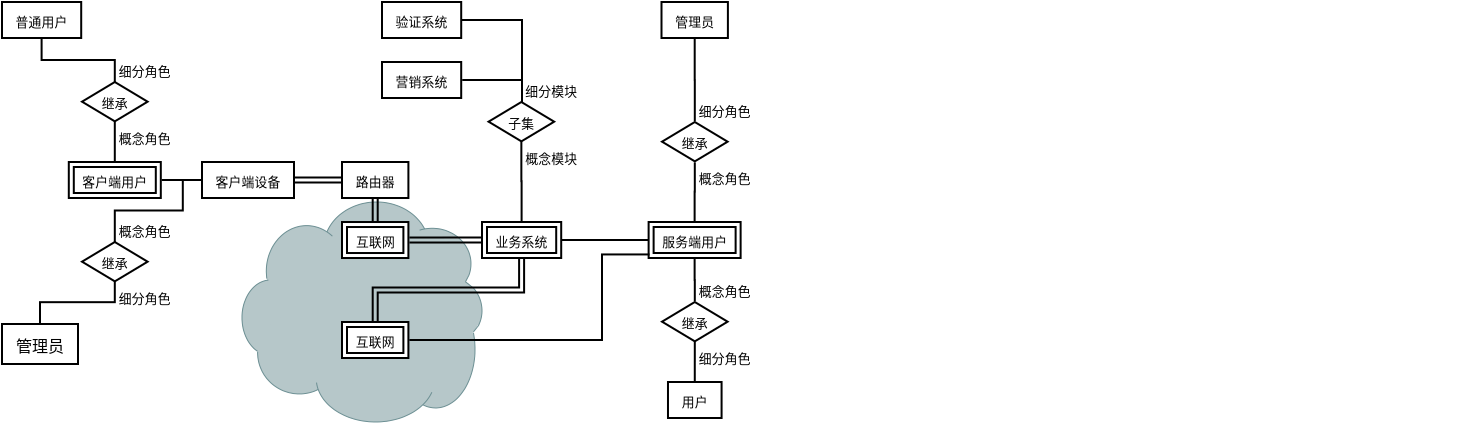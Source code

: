 <?xml version="1.0" encoding="UTF-8"?>
<dia:diagram xmlns:dia="http://www.lysator.liu.se/~alla/dia/">
  <dia:layer name="Background" visible="true"/>
  <dia:layer name="New layer 2" visible="true">
    <dia:object type="Cisco - Cloud" version="1" id="O0">
      <dia:attribute name="obj_pos">
        <dia:point val="12,-158"/>
      </dia:attribute>
      <dia:attribute name="obj_bb">
        <dia:rectangle val="11.999,-158.001;24.0,-146.999"/>
      </dia:attribute>
      <dia:attribute name="meta">
        <dia:composite type="dict"/>
      </dia:attribute>
      <dia:attribute name="elem_corner">
        <dia:point val="12,-158"/>
      </dia:attribute>
      <dia:attribute name="elem_width">
        <dia:real val="12"/>
      </dia:attribute>
      <dia:attribute name="elem_height">
        <dia:real val="11"/>
      </dia:attribute>
      <dia:attribute name="line_width">
        <dia:real val="0.1"/>
      </dia:attribute>
      <dia:attribute name="line_colour">
        <dia:color val="#000000"/>
      </dia:attribute>
      <dia:attribute name="fill_colour">
        <dia:color val="#ffffff"/>
      </dia:attribute>
      <dia:attribute name="show_background">
        <dia:boolean val="true"/>
      </dia:attribute>
      <dia:attribute name="line_style">
        <dia:enum val="0"/>
        <dia:real val="1"/>
      </dia:attribute>
      <dia:attribute name="flip_horizontal">
        <dia:boolean val="false"/>
      </dia:attribute>
      <dia:attribute name="flip_vertical">
        <dia:boolean val="false"/>
      </dia:attribute>
      <dia:attribute name="subscale">
        <dia:real val="1"/>
      </dia:attribute>
    </dia:object>
  </dia:layer>
  <dia:layer name="New layer 1" visible="true" active="true">
    <dia:object type="ER - Participation" version="1" id="O1">
      <dia:attribute name="obj_pos">
        <dia:point val="18.66,-156.999"/>
      </dia:attribute>
      <dia:attribute name="obj_bb">
        <dia:rectangle val="18.485,-158.375;18.835,-156.824"/>
      </dia:attribute>
      <dia:attribute name="orth_points">
        <dia:point val="18.66,-156.999"/>
        <dia:point val="18.66,-158"/>
        <dia:point val="18.66,-158"/>
        <dia:point val="18.66,-158.2"/>
      </dia:attribute>
      <dia:attribute name="orth_orient">
        <dia:enum val="1"/>
        <dia:enum val="0"/>
        <dia:enum val="1"/>
      </dia:attribute>
      <dia:attribute name="autorouting">
        <dia:boolean val="false"/>
      </dia:attribute>
      <dia:attribute name="total">
        <dia:boolean val="true"/>
      </dia:attribute>
      <dia:connections>
        <dia:connection handle="0" to="O14" connection="1"/>
        <dia:connection handle="1" to="O15" connection="6"/>
      </dia:connections>
    </dia:object>
    <dia:object type="ER - Participation" version="1" id="O2">
      <dia:attribute name="obj_pos">
        <dia:point val="1.98,-166.2"/>
      </dia:attribute>
      <dia:attribute name="obj_bb">
        <dia:rectangle val="1.93,-166.25;5.69,-163.95"/>
      </dia:attribute>
      <dia:attribute name="orth_points">
        <dia:point val="1.98,-166.2"/>
        <dia:point val="1.98,-165.1"/>
        <dia:point val="5.64,-165.1"/>
        <dia:point val="5.64,-164"/>
      </dia:attribute>
      <dia:attribute name="orth_orient">
        <dia:enum val="1"/>
        <dia:enum val="0"/>
        <dia:enum val="1"/>
      </dia:attribute>
      <dia:attribute name="autorouting">
        <dia:boolean val="true"/>
      </dia:attribute>
      <dia:attribute name="total">
        <dia:boolean val="false"/>
      </dia:attribute>
      <dia:connections>
        <dia:connection handle="0" to="O18" connection="6"/>
        <dia:connection handle="1" to="O20" connection="2"/>
      </dia:connections>
    </dia:object>
    <dia:object type="ER - Participation" version="1" id="O3">
      <dia:attribute name="obj_pos">
        <dia:point val="5.64,-162.032"/>
      </dia:attribute>
      <dia:attribute name="obj_bb">
        <dia:rectangle val="5.59,-162.082;5.69,-160"/>
      </dia:attribute>
      <dia:attribute name="orth_points">
        <dia:point val="5.64,-162.032"/>
        <dia:point val="5.64,-161.041"/>
        <dia:point val="5.64,-161.041"/>
        <dia:point val="5.64,-160.05"/>
      </dia:attribute>
      <dia:attribute name="orth_orient">
        <dia:enum val="1"/>
        <dia:enum val="0"/>
        <dia:enum val="1"/>
      </dia:attribute>
      <dia:attribute name="autorouting">
        <dia:boolean val="true"/>
      </dia:attribute>
      <dia:attribute name="total">
        <dia:boolean val="false"/>
      </dia:attribute>
      <dia:connections>
        <dia:connection handle="0" to="O20" connection="6"/>
        <dia:connection handle="1" to="O17" connection="8"/>
      </dia:connections>
    </dia:object>
    <dia:object type="ER - Participation" version="1" id="O4">
      <dia:attribute name="obj_pos">
        <dia:point val="5.64,-158.15"/>
      </dia:attribute>
      <dia:attribute name="obj_bb">
        <dia:rectangle val="5.59,-158.2;5.69,-155.95"/>
      </dia:attribute>
      <dia:attribute name="orth_points">
        <dia:point val="5.64,-158.15"/>
        <dia:point val="5.64,-157.075"/>
        <dia:point val="5.64,-157.075"/>
        <dia:point val="5.64,-156"/>
      </dia:attribute>
      <dia:attribute name="orth_orient">
        <dia:enum val="1"/>
        <dia:enum val="0"/>
        <dia:enum val="1"/>
      </dia:attribute>
      <dia:attribute name="autorouting">
        <dia:boolean val="true"/>
      </dia:attribute>
      <dia:attribute name="total">
        <dia:boolean val="false"/>
      </dia:attribute>
      <dia:connections>
        <dia:connection handle="0" to="O17" connection="8"/>
        <dia:connection handle="1" to="O21" connection="2"/>
      </dia:connections>
    </dia:object>
    <dia:object type="ER - Participation" version="1" id="O5">
      <dia:attribute name="obj_pos">
        <dia:point val="1.9,-151.95"/>
      </dia:attribute>
      <dia:attribute name="obj_bb">
        <dia:rectangle val="1.85,-154.082;5.69,-151.9"/>
      </dia:attribute>
      <dia:attribute name="orth_points">
        <dia:point val="1.9,-151.95"/>
        <dia:point val="1.9,-152.991"/>
        <dia:point val="5.64,-152.991"/>
        <dia:point val="5.64,-154.032"/>
      </dia:attribute>
      <dia:attribute name="orth_orient">
        <dia:enum val="1"/>
        <dia:enum val="0"/>
        <dia:enum val="1"/>
      </dia:attribute>
      <dia:attribute name="autorouting">
        <dia:boolean val="true"/>
      </dia:attribute>
      <dia:attribute name="total">
        <dia:boolean val="false"/>
      </dia:attribute>
      <dia:connections>
        <dia:connection handle="0" to="O19" connection="8"/>
        <dia:connection handle="1" to="O21" connection="6"/>
      </dia:connections>
    </dia:object>
    <dia:object type="ER - Participation" version="1" id="O6">
      <dia:attribute name="obj_pos">
        <dia:point val="7.99,-159.1"/>
      </dia:attribute>
      <dia:attribute name="obj_bb">
        <dia:rectangle val="7.94,-159.15;10.0,-159.05"/>
      </dia:attribute>
      <dia:attribute name="orth_points">
        <dia:point val="7.99,-159.1"/>
        <dia:point val="8.04,-159.1"/>
        <dia:point val="9.9,-159.1"/>
        <dia:point val="9.95,-159.1"/>
      </dia:attribute>
      <dia:attribute name="orth_orient">
        <dia:enum val="0"/>
        <dia:enum val="1"/>
        <dia:enum val="0"/>
      </dia:attribute>
      <dia:attribute name="autorouting">
        <dia:boolean val="true"/>
      </dia:attribute>
      <dia:attribute name="total">
        <dia:boolean val="false"/>
      </dia:attribute>
      <dia:connections>
        <dia:connection handle="0" to="O17" connection="8"/>
        <dia:connection handle="1" to="O16" connection="8"/>
      </dia:connections>
    </dia:object>
    <dia:object type="ER - Participation" version="1" id="O7">
      <dia:attribute name="obj_pos">
        <dia:point val="14.65,-159.1"/>
      </dia:attribute>
      <dia:attribute name="obj_bb">
        <dia:rectangle val="14.475,-159.275;17.175,-158.925"/>
      </dia:attribute>
      <dia:attribute name="orth_points">
        <dia:point val="14.65,-159.1"/>
        <dia:point val="14.825,-159.1"/>
        <dia:point val="16.825,-159.1"/>
        <dia:point val="17,-159.1"/>
      </dia:attribute>
      <dia:attribute name="orth_orient">
        <dia:enum val="0"/>
        <dia:enum val="1"/>
        <dia:enum val="0"/>
      </dia:attribute>
      <dia:attribute name="autorouting">
        <dia:boolean val="true"/>
      </dia:attribute>
      <dia:attribute name="total">
        <dia:boolean val="true"/>
      </dia:attribute>
      <dia:connections>
        <dia:connection handle="0" to="O16" connection="8"/>
        <dia:connection handle="1" to="O15" connection="3"/>
      </dia:connections>
    </dia:object>
    <dia:object type="ER - Participation" version="1" id="O8">
      <dia:attribute name="obj_pos">
        <dia:point val="20.37,-156.099"/>
      </dia:attribute>
      <dia:attribute name="obj_bb">
        <dia:rectangle val="20.195,-156.275;24.175,-155.924"/>
      </dia:attribute>
      <dia:attribute name="orth_points">
        <dia:point val="20.37,-156.099"/>
        <dia:point val="22.185,-156.099"/>
        <dia:point val="22.185,-156.1"/>
        <dia:point val="24,-156.1"/>
      </dia:attribute>
      <dia:attribute name="orth_orient">
        <dia:enum val="0"/>
        <dia:enum val="1"/>
        <dia:enum val="0"/>
      </dia:attribute>
      <dia:attribute name="autorouting">
        <dia:boolean val="true"/>
      </dia:attribute>
      <dia:attribute name="total">
        <dia:boolean val="true"/>
      </dia:attribute>
      <dia:connections>
        <dia:connection handle="0" to="O14" connection="8"/>
        <dia:connection handle="1" to="O33" connection="3"/>
      </dia:connections>
    </dia:object>
    <dia:object type="ER - Participation" version="1" id="O9">
      <dia:attribute name="obj_pos">
        <dia:point val="27.96,-156.1"/>
      </dia:attribute>
      <dia:attribute name="obj_bb">
        <dia:rectangle val="27.91,-156.15;32.381,-156.05"/>
      </dia:attribute>
      <dia:attribute name="orth_points">
        <dia:point val="27.96,-156.1"/>
        <dia:point val="31,-156.1"/>
        <dia:point val="31,-156.1"/>
        <dia:point val="32.331,-156.1"/>
      </dia:attribute>
      <dia:attribute name="orth_orient">
        <dia:enum val="0"/>
        <dia:enum val="1"/>
        <dia:enum val="0"/>
      </dia:attribute>
      <dia:attribute name="autorouting">
        <dia:boolean val="false"/>
      </dia:attribute>
      <dia:attribute name="total">
        <dia:boolean val="false"/>
      </dia:attribute>
      <dia:connections>
        <dia:connection handle="0" to="O33" connection="4"/>
        <dia:connection handle="1" to="O22" connection="3"/>
      </dia:connections>
    </dia:object>
    <dia:object type="ER - Participation" version="1" id="O10">
      <dia:attribute name="obj_pos">
        <dia:point val="34.64,-151.032"/>
      </dia:attribute>
      <dia:attribute name="obj_bb">
        <dia:rectangle val="34.589,-151.082;34.69,-149"/>
      </dia:attribute>
      <dia:attribute name="orth_points">
        <dia:point val="34.64,-151.032"/>
        <dia:point val="34.64,-150.041"/>
        <dia:point val="34.639,-150.041"/>
        <dia:point val="34.639,-149.05"/>
      </dia:attribute>
      <dia:attribute name="orth_orient">
        <dia:enum val="1"/>
        <dia:enum val="0"/>
        <dia:enum val="1"/>
      </dia:attribute>
      <dia:attribute name="autorouting">
        <dia:boolean val="true"/>
      </dia:attribute>
      <dia:attribute name="total">
        <dia:boolean val="false"/>
      </dia:attribute>
      <dia:connections>
        <dia:connection handle="0" to="O23" connection="6"/>
        <dia:connection handle="1" to="O24" connection="8"/>
      </dia:connections>
    </dia:object>
    <dia:object type="ER - Participation" version="1" id="O11">
      <dia:attribute name="obj_pos">
        <dia:point val="34.64,-153.05"/>
      </dia:attribute>
      <dia:attribute name="obj_bb">
        <dia:rectangle val="34.581,-155.2;34.69,-153"/>
      </dia:attribute>
      <dia:attribute name="orth_points">
        <dia:point val="34.64,-153.05"/>
        <dia:point val="34.64,-154.1"/>
        <dia:point val="34.631,-154.1"/>
        <dia:point val="34.631,-155.15"/>
      </dia:attribute>
      <dia:attribute name="orth_orient">
        <dia:enum val="1"/>
        <dia:enum val="0"/>
        <dia:enum val="1"/>
      </dia:attribute>
      <dia:attribute name="autorouting">
        <dia:boolean val="true"/>
      </dia:attribute>
      <dia:attribute name="total">
        <dia:boolean val="false"/>
      </dia:attribute>
      <dia:connections>
        <dia:connection handle="0" to="O23" connection="8"/>
        <dia:connection handle="1" to="O22" connection="8"/>
      </dia:connections>
    </dia:object>
    <dia:object type="ER - Participation" version="1" id="O12">
      <dia:attribute name="obj_pos">
        <dia:point val="34.635,-166.15"/>
      </dia:attribute>
      <dia:attribute name="obj_bb">
        <dia:rectangle val="34.585,-166.2;34.69,-162"/>
      </dia:attribute>
      <dia:attribute name="orth_points">
        <dia:point val="34.635,-166.15"/>
        <dia:point val="34.635,-164.1"/>
        <dia:point val="34.64,-164.1"/>
        <dia:point val="34.64,-162.05"/>
      </dia:attribute>
      <dia:attribute name="orth_orient">
        <dia:enum val="1"/>
        <dia:enum val="0"/>
        <dia:enum val="1"/>
      </dia:attribute>
      <dia:attribute name="autorouting">
        <dia:boolean val="true"/>
      </dia:attribute>
      <dia:attribute name="total">
        <dia:boolean val="false"/>
      </dia:attribute>
      <dia:connections>
        <dia:connection handle="0" to="O25" connection="8"/>
        <dia:connection handle="1" to="O26" connection="8"/>
      </dia:connections>
    </dia:object>
    <dia:object type="ER - Participation" version="1" id="O13">
      <dia:attribute name="obj_pos">
        <dia:point val="34.64,-159.982"/>
      </dia:attribute>
      <dia:attribute name="obj_bb">
        <dia:rectangle val="34.581,-160.032;34.69,-157"/>
      </dia:attribute>
      <dia:attribute name="orth_points">
        <dia:point val="34.64,-159.982"/>
        <dia:point val="34.64,-158.516"/>
        <dia:point val="34.631,-158.516"/>
        <dia:point val="34.631,-157.05"/>
      </dia:attribute>
      <dia:attribute name="orth_orient">
        <dia:enum val="1"/>
        <dia:enum val="0"/>
        <dia:enum val="1"/>
      </dia:attribute>
      <dia:attribute name="autorouting">
        <dia:boolean val="true"/>
      </dia:attribute>
      <dia:attribute name="total">
        <dia:boolean val="false"/>
      </dia:attribute>
      <dia:connections>
        <dia:connection handle="0" to="O26" connection="8"/>
        <dia:connection handle="1" to="O22" connection="8"/>
      </dia:connections>
    </dia:object>
    <dia:object type="ER - Entity" version="0" id="O14">
      <dia:attribute name="obj_pos">
        <dia:point val="17,-156.999"/>
      </dia:attribute>
      <dia:attribute name="obj_bb">
        <dia:rectangle val="16.95,-157.049;20.37,-155.149"/>
      </dia:attribute>
      <dia:attribute name="elem_corner">
        <dia:point val="17,-156.999"/>
      </dia:attribute>
      <dia:attribute name="elem_width">
        <dia:real val="3.32"/>
      </dia:attribute>
      <dia:attribute name="elem_height">
        <dia:real val="1.8"/>
      </dia:attribute>
      <dia:attribute name="border_width">
        <dia:real val="0.1"/>
      </dia:attribute>
      <dia:attribute name="border_color">
        <dia:color val="#000000"/>
      </dia:attribute>
      <dia:attribute name="inner_color">
        <dia:color val="#ffffff"/>
      </dia:attribute>
      <dia:attribute name="name">
        <dia:string>#互联网#</dia:string>
      </dia:attribute>
      <dia:attribute name="weak">
        <dia:boolean val="true"/>
      </dia:attribute>
      <dia:attribute name="associative">
        <dia:boolean val="false"/>
      </dia:attribute>
      <dia:attribute name="font">
        <dia:font family="monospace" style="0" name="Courier"/>
      </dia:attribute>
      <dia:attribute name="font_height">
        <dia:real val="0.8"/>
      </dia:attribute>
    </dia:object>
    <dia:object type="ER - Entity" version="0" id="O15">
      <dia:attribute name="obj_pos">
        <dia:point val="17,-160"/>
      </dia:attribute>
      <dia:attribute name="obj_bb">
        <dia:rectangle val="16.95,-160.05;20.37,-158.15"/>
      </dia:attribute>
      <dia:attribute name="elem_corner">
        <dia:point val="17,-160"/>
      </dia:attribute>
      <dia:attribute name="elem_width">
        <dia:real val="3.32"/>
      </dia:attribute>
      <dia:attribute name="elem_height">
        <dia:real val="1.8"/>
      </dia:attribute>
      <dia:attribute name="border_width">
        <dia:real val="0.1"/>
      </dia:attribute>
      <dia:attribute name="border_color">
        <dia:color val="#000000"/>
      </dia:attribute>
      <dia:attribute name="inner_color">
        <dia:color val="#ffffff"/>
      </dia:attribute>
      <dia:attribute name="name">
        <dia:string>#路由器#</dia:string>
      </dia:attribute>
      <dia:attribute name="weak">
        <dia:boolean val="false"/>
      </dia:attribute>
      <dia:attribute name="associative">
        <dia:boolean val="false"/>
      </dia:attribute>
      <dia:attribute name="font">
        <dia:font family="monospace" style="0" name="Courier"/>
      </dia:attribute>
      <dia:attribute name="font_height">
        <dia:real val="0.8"/>
      </dia:attribute>
    </dia:object>
    <dia:group>
      <dia:object type="ER - Entity" version="0" id="O16">
        <dia:attribute name="obj_pos">
          <dia:point val="10,-160"/>
        </dia:attribute>
        <dia:attribute name="obj_bb">
          <dia:rectangle val="9.95,-160.05;14.65,-158.15"/>
        </dia:attribute>
        <dia:attribute name="elem_corner">
          <dia:point val="10,-160"/>
        </dia:attribute>
        <dia:attribute name="elem_width">
          <dia:real val="4.6"/>
        </dia:attribute>
        <dia:attribute name="elem_height">
          <dia:real val="1.8"/>
        </dia:attribute>
        <dia:attribute name="border_width">
          <dia:real val="0.1"/>
        </dia:attribute>
        <dia:attribute name="border_color">
          <dia:color val="#000000"/>
        </dia:attribute>
        <dia:attribute name="inner_color">
          <dia:color val="#ffffff"/>
        </dia:attribute>
        <dia:attribute name="name">
          <dia:string>#客户端设备#</dia:string>
        </dia:attribute>
        <dia:attribute name="weak">
          <dia:boolean val="false"/>
        </dia:attribute>
        <dia:attribute name="associative">
          <dia:boolean val="false"/>
        </dia:attribute>
        <dia:attribute name="font">
          <dia:font family="monospace" style="0" name="Courier"/>
        </dia:attribute>
        <dia:attribute name="font_height">
          <dia:real val="0.8"/>
        </dia:attribute>
      </dia:object>
      <dia:group>
        <dia:object type="ER - Entity" version="0" id="O17">
          <dia:attribute name="obj_pos">
            <dia:point val="3.34,-160"/>
          </dia:attribute>
          <dia:attribute name="obj_bb">
            <dia:rectangle val="3.29,-160.05;7.99,-158.15"/>
          </dia:attribute>
          <dia:attribute name="elem_corner">
            <dia:point val="3.34,-160"/>
          </dia:attribute>
          <dia:attribute name="elem_width">
            <dia:real val="4.6"/>
          </dia:attribute>
          <dia:attribute name="elem_height">
            <dia:real val="1.8"/>
          </dia:attribute>
          <dia:attribute name="border_width">
            <dia:real val="0.1"/>
          </dia:attribute>
          <dia:attribute name="border_color">
            <dia:color val="#000000"/>
          </dia:attribute>
          <dia:attribute name="inner_color">
            <dia:color val="#ffffff"/>
          </dia:attribute>
          <dia:attribute name="name">
            <dia:string>#客户端用户#</dia:string>
          </dia:attribute>
          <dia:attribute name="weak">
            <dia:boolean val="true"/>
          </dia:attribute>
          <dia:attribute name="associative">
            <dia:boolean val="false"/>
          </dia:attribute>
          <dia:attribute name="font">
            <dia:font family="monospace" style="0" name="Courier"/>
          </dia:attribute>
          <dia:attribute name="font_height">
            <dia:real val="0.8"/>
          </dia:attribute>
        </dia:object>
        <dia:object type="ER - Entity" version="0" id="O18">
          <dia:attribute name="obj_pos">
            <dia:point val="0,-168"/>
          </dia:attribute>
          <dia:attribute name="obj_bb">
            <dia:rectangle val="-0.05,-168.05;4.01,-166.15"/>
          </dia:attribute>
          <dia:attribute name="elem_corner">
            <dia:point val="0,-168"/>
          </dia:attribute>
          <dia:attribute name="elem_width">
            <dia:real val="3.96"/>
          </dia:attribute>
          <dia:attribute name="elem_height">
            <dia:real val="1.8"/>
          </dia:attribute>
          <dia:attribute name="border_width">
            <dia:real val="0.1"/>
          </dia:attribute>
          <dia:attribute name="border_color">
            <dia:color val="#000000"/>
          </dia:attribute>
          <dia:attribute name="inner_color">
            <dia:color val="#ffffff"/>
          </dia:attribute>
          <dia:attribute name="name">
            <dia:string>#普通用户#</dia:string>
          </dia:attribute>
          <dia:attribute name="weak">
            <dia:boolean val="false"/>
          </dia:attribute>
          <dia:attribute name="associative">
            <dia:boolean val="false"/>
          </dia:attribute>
          <dia:attribute name="font">
            <dia:font family="monospace" style="0" name="Courier"/>
          </dia:attribute>
          <dia:attribute name="font_height">
            <dia:real val="0.8"/>
          </dia:attribute>
        </dia:object>
        <dia:object type="ER - Entity" version="0" id="O19">
          <dia:attribute name="obj_pos">
            <dia:point val="0,-151.9"/>
          </dia:attribute>
          <dia:attribute name="obj_bb">
            <dia:rectangle val="-0.05,-151.95;3.85,-149.85"/>
          </dia:attribute>
          <dia:attribute name="elem_corner">
            <dia:point val="0,-151.9"/>
          </dia:attribute>
          <dia:attribute name="elem_width">
            <dia:real val="3.8"/>
          </dia:attribute>
          <dia:attribute name="elem_height">
            <dia:real val="2.0"/>
          </dia:attribute>
          <dia:attribute name="border_width">
            <dia:real val="0.1"/>
          </dia:attribute>
          <dia:attribute name="border_color">
            <dia:color val="#000000"/>
          </dia:attribute>
          <dia:attribute name="inner_color">
            <dia:color val="#ffffff"/>
          </dia:attribute>
          <dia:attribute name="name">
            <dia:string>#管理员#</dia:string>
          </dia:attribute>
          <dia:attribute name="weak">
            <dia:boolean val="false"/>
          </dia:attribute>
          <dia:attribute name="associative">
            <dia:boolean val="false"/>
          </dia:attribute>
          <dia:attribute name="font">
            <dia:font family="monospace" style="0" name="Courier"/>
          </dia:attribute>
          <dia:attribute name="font_height">
            <dia:real val="1.0"/>
          </dia:attribute>
        </dia:object>
        <dia:object type="ER - Relationship" version="0" id="O20">
          <dia:attribute name="obj_pos">
            <dia:point val="4,-164"/>
          </dia:attribute>
          <dia:attribute name="obj_bb">
            <dia:rectangle val="3.95,-165.15;7.33,-160.882"/>
          </dia:attribute>
          <dia:attribute name="elem_corner">
            <dia:point val="4,-164"/>
          </dia:attribute>
          <dia:attribute name="elem_width">
            <dia:real val="3.28"/>
          </dia:attribute>
          <dia:attribute name="elem_height">
            <dia:real val="1.968"/>
          </dia:attribute>
          <dia:attribute name="border_width">
            <dia:real val="0.1"/>
          </dia:attribute>
          <dia:attribute name="border_color">
            <dia:color val="#000000"/>
          </dia:attribute>
          <dia:attribute name="inner_color">
            <dia:color val="#ffffff"/>
          </dia:attribute>
          <dia:attribute name="name">
            <dia:string>#继承#</dia:string>
          </dia:attribute>
          <dia:attribute name="left_card">
            <dia:string>#细分角色#</dia:string>
          </dia:attribute>
          <dia:attribute name="right_card">
            <dia:string>#概念角色#</dia:string>
          </dia:attribute>
          <dia:attribute name="identifying">
            <dia:boolean val="false"/>
          </dia:attribute>
          <dia:attribute name="rotated">
            <dia:boolean val="true"/>
          </dia:attribute>
          <dia:attribute name="font">
            <dia:font family="monospace" style="0" name="Courier"/>
          </dia:attribute>
          <dia:attribute name="font_height">
            <dia:real val="0.8"/>
          </dia:attribute>
        </dia:object>
        <dia:object type="ER - Relationship" version="0" id="O21">
          <dia:attribute name="obj_pos">
            <dia:point val="4,-156"/>
          </dia:attribute>
          <dia:attribute name="obj_bb">
            <dia:rectangle val="3.95,-157.15;7.33,-152.882"/>
          </dia:attribute>
          <dia:attribute name="elem_corner">
            <dia:point val="4,-156"/>
          </dia:attribute>
          <dia:attribute name="elem_width">
            <dia:real val="3.28"/>
          </dia:attribute>
          <dia:attribute name="elem_height">
            <dia:real val="1.968"/>
          </dia:attribute>
          <dia:attribute name="border_width">
            <dia:real val="0.1"/>
          </dia:attribute>
          <dia:attribute name="border_color">
            <dia:color val="#000000"/>
          </dia:attribute>
          <dia:attribute name="inner_color">
            <dia:color val="#ffffff"/>
          </dia:attribute>
          <dia:attribute name="name">
            <dia:string>#继承#</dia:string>
          </dia:attribute>
          <dia:attribute name="left_card">
            <dia:string>#概念角色#</dia:string>
          </dia:attribute>
          <dia:attribute name="right_card">
            <dia:string>#细分角色#</dia:string>
          </dia:attribute>
          <dia:attribute name="identifying">
            <dia:boolean val="false"/>
          </dia:attribute>
          <dia:attribute name="rotated">
            <dia:boolean val="true"/>
          </dia:attribute>
          <dia:attribute name="font">
            <dia:font family="monospace" style="0" name="Courier"/>
          </dia:attribute>
          <dia:attribute name="font_height">
            <dia:real val="0.8"/>
          </dia:attribute>
        </dia:object>
      </dia:group>
    </dia:group>
    <dia:group>
      <dia:object type="ER - Entity" version="0" id="O22">
        <dia:attribute name="obj_pos">
          <dia:point val="32.331,-157"/>
        </dia:attribute>
        <dia:attribute name="obj_bb">
          <dia:rectangle val="32.281,-157.05;36.981,-155.15"/>
        </dia:attribute>
        <dia:attribute name="elem_corner">
          <dia:point val="32.331,-157"/>
        </dia:attribute>
        <dia:attribute name="elem_width">
          <dia:real val="4.6"/>
        </dia:attribute>
        <dia:attribute name="elem_height">
          <dia:real val="1.8"/>
        </dia:attribute>
        <dia:attribute name="border_width">
          <dia:real val="0.1"/>
        </dia:attribute>
        <dia:attribute name="border_color">
          <dia:color val="#000000"/>
        </dia:attribute>
        <dia:attribute name="inner_color">
          <dia:color val="#ffffff"/>
        </dia:attribute>
        <dia:attribute name="name">
          <dia:string>#服务端用户#</dia:string>
        </dia:attribute>
        <dia:attribute name="weak">
          <dia:boolean val="true"/>
        </dia:attribute>
        <dia:attribute name="associative">
          <dia:boolean val="false"/>
        </dia:attribute>
        <dia:attribute name="font">
          <dia:font family="monospace" style="0" name="Courier"/>
        </dia:attribute>
        <dia:attribute name="font_height">
          <dia:real val="0.8"/>
        </dia:attribute>
      </dia:object>
      <dia:object type="ER - Relationship" version="0" id="O23">
        <dia:attribute name="obj_pos">
          <dia:point val="33,-153"/>
        </dia:attribute>
        <dia:attribute name="obj_bb">
          <dia:rectangle val="32.95,-154.15;36.33,-149.882"/>
        </dia:attribute>
        <dia:attribute name="elem_corner">
          <dia:point val="33,-153"/>
        </dia:attribute>
        <dia:attribute name="elem_width">
          <dia:real val="3.28"/>
        </dia:attribute>
        <dia:attribute name="elem_height">
          <dia:real val="1.968"/>
        </dia:attribute>
        <dia:attribute name="border_width">
          <dia:real val="0.1"/>
        </dia:attribute>
        <dia:attribute name="border_color">
          <dia:color val="#000000"/>
        </dia:attribute>
        <dia:attribute name="inner_color">
          <dia:color val="#ffffff"/>
        </dia:attribute>
        <dia:attribute name="name">
          <dia:string>#继承#</dia:string>
        </dia:attribute>
        <dia:attribute name="left_card">
          <dia:string>#概念角色#</dia:string>
        </dia:attribute>
        <dia:attribute name="right_card">
          <dia:string>#细分角色#</dia:string>
        </dia:attribute>
        <dia:attribute name="identifying">
          <dia:boolean val="false"/>
        </dia:attribute>
        <dia:attribute name="rotated">
          <dia:boolean val="true"/>
        </dia:attribute>
        <dia:attribute name="font">
          <dia:font family="monospace" style="0" name="Courier"/>
        </dia:attribute>
        <dia:attribute name="font_height">
          <dia:real val="0.8"/>
        </dia:attribute>
      </dia:object>
      <dia:object type="ER - Entity" version="0" id="O24">
        <dia:attribute name="obj_pos">
          <dia:point val="33.299,-149"/>
        </dia:attribute>
        <dia:attribute name="obj_bb">
          <dia:rectangle val="33.249,-149.05;36.029,-147.15"/>
        </dia:attribute>
        <dia:attribute name="elem_corner">
          <dia:point val="33.299,-149"/>
        </dia:attribute>
        <dia:attribute name="elem_width">
          <dia:real val="2.68"/>
        </dia:attribute>
        <dia:attribute name="elem_height">
          <dia:real val="1.8"/>
        </dia:attribute>
        <dia:attribute name="border_width">
          <dia:real val="0.1"/>
        </dia:attribute>
        <dia:attribute name="border_color">
          <dia:color val="#000000"/>
        </dia:attribute>
        <dia:attribute name="inner_color">
          <dia:color val="#ffffff"/>
        </dia:attribute>
        <dia:attribute name="name">
          <dia:string>#用户#</dia:string>
        </dia:attribute>
        <dia:attribute name="weak">
          <dia:boolean val="false"/>
        </dia:attribute>
        <dia:attribute name="associative">
          <dia:boolean val="false"/>
        </dia:attribute>
        <dia:attribute name="font">
          <dia:font family="monospace" style="0" name="Courier"/>
        </dia:attribute>
        <dia:attribute name="font_height">
          <dia:real val="0.8"/>
        </dia:attribute>
      </dia:object>
      <dia:object type="ER - Entity" version="0" id="O25">
        <dia:attribute name="obj_pos">
          <dia:point val="32.975,-168"/>
        </dia:attribute>
        <dia:attribute name="obj_bb">
          <dia:rectangle val="32.925,-168.05;36.345,-166.15"/>
        </dia:attribute>
        <dia:attribute name="elem_corner">
          <dia:point val="32.975,-168"/>
        </dia:attribute>
        <dia:attribute name="elem_width">
          <dia:real val="3.32"/>
        </dia:attribute>
        <dia:attribute name="elem_height">
          <dia:real val="1.8"/>
        </dia:attribute>
        <dia:attribute name="border_width">
          <dia:real val="0.1"/>
        </dia:attribute>
        <dia:attribute name="border_color">
          <dia:color val="#000000"/>
        </dia:attribute>
        <dia:attribute name="inner_color">
          <dia:color val="#ffffff"/>
        </dia:attribute>
        <dia:attribute name="name">
          <dia:string>#管理员#</dia:string>
        </dia:attribute>
        <dia:attribute name="weak">
          <dia:boolean val="false"/>
        </dia:attribute>
        <dia:attribute name="associative">
          <dia:boolean val="false"/>
        </dia:attribute>
        <dia:attribute name="font">
          <dia:font family="monospace" style="0" name="Courier"/>
        </dia:attribute>
        <dia:attribute name="font_height">
          <dia:real val="0.8"/>
        </dia:attribute>
      </dia:object>
      <dia:object type="ER - Relationship" version="0" id="O26">
        <dia:attribute name="obj_pos">
          <dia:point val="33,-162"/>
        </dia:attribute>
        <dia:attribute name="obj_bb">
          <dia:rectangle val="32.95,-163.15;36.33,-158.882"/>
        </dia:attribute>
        <dia:attribute name="elem_corner">
          <dia:point val="33,-162"/>
        </dia:attribute>
        <dia:attribute name="elem_width">
          <dia:real val="3.28"/>
        </dia:attribute>
        <dia:attribute name="elem_height">
          <dia:real val="1.968"/>
        </dia:attribute>
        <dia:attribute name="border_width">
          <dia:real val="0.1"/>
        </dia:attribute>
        <dia:attribute name="border_color">
          <dia:color val="#000000"/>
        </dia:attribute>
        <dia:attribute name="inner_color">
          <dia:color val="#ffffff"/>
        </dia:attribute>
        <dia:attribute name="name">
          <dia:string>#继承#</dia:string>
        </dia:attribute>
        <dia:attribute name="left_card">
          <dia:string>#细分角色#</dia:string>
        </dia:attribute>
        <dia:attribute name="right_card">
          <dia:string>#概念角色#</dia:string>
        </dia:attribute>
        <dia:attribute name="identifying">
          <dia:boolean val="false"/>
        </dia:attribute>
        <dia:attribute name="rotated">
          <dia:boolean val="true"/>
        </dia:attribute>
        <dia:attribute name="font">
          <dia:font family="monospace" style="0" name="Courier"/>
        </dia:attribute>
        <dia:attribute name="font_height">
          <dia:real val="0.8"/>
        </dia:attribute>
      </dia:object>
    </dia:group>
    <dia:object type="ER - Participation" version="1" id="O27">
      <dia:attribute name="obj_pos">
        <dia:point val="22.96,-167.1"/>
      </dia:attribute>
      <dia:attribute name="obj_bb">
        <dia:rectangle val="22.91,-167.15;26.05,-162.95"/>
      </dia:attribute>
      <dia:attribute name="orth_points">
        <dia:point val="22.96,-167.1"/>
        <dia:point val="26,-167.1"/>
        <dia:point val="26,-163"/>
        <dia:point val="25.968,-163"/>
      </dia:attribute>
      <dia:attribute name="orth_orient">
        <dia:enum val="0"/>
        <dia:enum val="1"/>
        <dia:enum val="0"/>
      </dia:attribute>
      <dia:attribute name="autorouting">
        <dia:boolean val="false"/>
      </dia:attribute>
      <dia:attribute name="total">
        <dia:boolean val="false"/>
      </dia:attribute>
      <dia:connections>
        <dia:connection handle="0" to="O34" connection="4"/>
        <dia:connection handle="1" to="O36" connection="2"/>
      </dia:connections>
    </dia:object>
    <dia:object type="ER - Participation" version="1" id="O28">
      <dia:attribute name="obj_pos">
        <dia:point val="25.968,-161.032"/>
      </dia:attribute>
      <dia:attribute name="obj_bb">
        <dia:rectangle val="25.918,-161.082;26.03,-157"/>
      </dia:attribute>
      <dia:attribute name="orth_points">
        <dia:point val="25.968,-161.032"/>
        <dia:point val="25.968,-159.041"/>
        <dia:point val="25.98,-159.041"/>
        <dia:point val="25.98,-157.05"/>
      </dia:attribute>
      <dia:attribute name="orth_orient">
        <dia:enum val="1"/>
        <dia:enum val="0"/>
        <dia:enum val="1"/>
      </dia:attribute>
      <dia:attribute name="autorouting">
        <dia:boolean val="true"/>
      </dia:attribute>
      <dia:attribute name="total">
        <dia:boolean val="false"/>
      </dia:attribute>
      <dia:connections>
        <dia:connection handle="0" to="O36" connection="6"/>
        <dia:connection handle="1" to="O33" connection="8"/>
      </dia:connections>
    </dia:object>
    <dia:object type="ER - Participation" version="1" id="O29">
      <dia:attribute name="obj_pos">
        <dia:point val="25.968,-163"/>
      </dia:attribute>
      <dia:attribute name="obj_bb">
        <dia:rectangle val="22.96,-164.15;26.05,-162.95"/>
      </dia:attribute>
      <dia:attribute name="orth_points">
        <dia:point val="25.968,-163"/>
        <dia:point val="26,-163"/>
        <dia:point val="26,-164.1"/>
        <dia:point val="23.01,-164.1"/>
      </dia:attribute>
      <dia:attribute name="orth_orient">
        <dia:enum val="0"/>
        <dia:enum val="1"/>
        <dia:enum val="0"/>
      </dia:attribute>
      <dia:attribute name="autorouting">
        <dia:boolean val="false"/>
      </dia:attribute>
      <dia:attribute name="total">
        <dia:boolean val="false"/>
      </dia:attribute>
      <dia:connections>
        <dia:connection handle="0" to="O36" connection="2"/>
        <dia:connection handle="1" to="O35" connection="8"/>
      </dia:connections>
    </dia:object>
    <dia:object type="ER - Participation" version="1" id="O30">
      <dia:attribute name="obj_pos">
        <dia:point val="20.368,-151.1"/>
      </dia:attribute>
      <dia:attribute name="obj_bb">
        <dia:rectangle val="20.318,-155.428;32.425,-151.05"/>
      </dia:attribute>
      <dia:attribute name="orth_points">
        <dia:point val="20.368,-151.1"/>
        <dia:point val="30,-151.1"/>
        <dia:point val="30,-155.378"/>
        <dia:point val="32.375,-155.378"/>
      </dia:attribute>
      <dia:attribute name="orth_orient">
        <dia:enum val="0"/>
        <dia:enum val="1"/>
        <dia:enum val="0"/>
      </dia:attribute>
      <dia:attribute name="autorouting">
        <dia:boolean val="false"/>
      </dia:attribute>
      <dia:attribute name="total">
        <dia:boolean val="false"/>
      </dia:attribute>
      <dia:connections>
        <dia:connection handle="0" to="O31" connection="8"/>
        <dia:connection handle="1" to="O22" connection="6"/>
      </dia:connections>
    </dia:object>
    <dia:object type="ER - Entity" version="0" id="O31">
      <dia:attribute name="obj_pos">
        <dia:point val="17,-152"/>
      </dia:attribute>
      <dia:attribute name="obj_bb">
        <dia:rectangle val="16.95,-152.05;20.37,-150.15"/>
      </dia:attribute>
      <dia:attribute name="elem_corner">
        <dia:point val="17,-152"/>
      </dia:attribute>
      <dia:attribute name="elem_width">
        <dia:real val="3.32"/>
      </dia:attribute>
      <dia:attribute name="elem_height">
        <dia:real val="1.8"/>
      </dia:attribute>
      <dia:attribute name="border_width">
        <dia:real val="0.1"/>
      </dia:attribute>
      <dia:attribute name="border_color">
        <dia:color val="#000000"/>
      </dia:attribute>
      <dia:attribute name="inner_color">
        <dia:color val="#ffffff"/>
      </dia:attribute>
      <dia:attribute name="name">
        <dia:string>#互联网#</dia:string>
      </dia:attribute>
      <dia:attribute name="weak">
        <dia:boolean val="true"/>
      </dia:attribute>
      <dia:attribute name="associative">
        <dia:boolean val="false"/>
      </dia:attribute>
      <dia:attribute name="font">
        <dia:font family="monospace" style="0" name="Courier"/>
      </dia:attribute>
      <dia:attribute name="font_height">
        <dia:real val="0.8"/>
      </dia:attribute>
    </dia:object>
    <dia:object type="ER - Participation" version="1" id="O32">
      <dia:attribute name="obj_pos">
        <dia:point val="25.98,-155.15"/>
      </dia:attribute>
      <dia:attribute name="obj_bb">
        <dia:rectangle val="18.485,-155.325;26.155,-151.875"/>
      </dia:attribute>
      <dia:attribute name="orth_points">
        <dia:point val="25.98,-155.15"/>
        <dia:point val="25.98,-153.6"/>
        <dia:point val="18.66,-153.6"/>
        <dia:point val="18.66,-152.05"/>
      </dia:attribute>
      <dia:attribute name="orth_orient">
        <dia:enum val="1"/>
        <dia:enum val="0"/>
        <dia:enum val="1"/>
      </dia:attribute>
      <dia:attribute name="autorouting">
        <dia:boolean val="true"/>
      </dia:attribute>
      <dia:attribute name="total">
        <dia:boolean val="true"/>
      </dia:attribute>
      <dia:connections>
        <dia:connection handle="0" to="O33" connection="8"/>
        <dia:connection handle="1" to="O31" connection="8"/>
      </dia:connections>
    </dia:object>
    <dia:group>
      <dia:object type="ER - Entity" version="0" id="O33">
        <dia:attribute name="obj_pos">
          <dia:point val="24,-157"/>
        </dia:attribute>
        <dia:attribute name="obj_bb">
          <dia:rectangle val="23.95,-157.05;28.01,-155.15"/>
        </dia:attribute>
        <dia:attribute name="elem_corner">
          <dia:point val="24,-157"/>
        </dia:attribute>
        <dia:attribute name="elem_width">
          <dia:real val="3.96"/>
        </dia:attribute>
        <dia:attribute name="elem_height">
          <dia:real val="1.8"/>
        </dia:attribute>
        <dia:attribute name="border_width">
          <dia:real val="0.1"/>
        </dia:attribute>
        <dia:attribute name="border_color">
          <dia:color val="#000000"/>
        </dia:attribute>
        <dia:attribute name="inner_color">
          <dia:color val="#ffffff"/>
        </dia:attribute>
        <dia:attribute name="name">
          <dia:string>#业务系统#</dia:string>
        </dia:attribute>
        <dia:attribute name="weak">
          <dia:boolean val="true"/>
        </dia:attribute>
        <dia:attribute name="associative">
          <dia:boolean val="false"/>
        </dia:attribute>
        <dia:attribute name="font">
          <dia:font family="monospace" style="0" name="Courier"/>
        </dia:attribute>
        <dia:attribute name="font_height">
          <dia:real val="0.8"/>
        </dia:attribute>
      </dia:object>
      <dia:object type="ER - Entity" version="0" id="O34">
        <dia:attribute name="obj_pos">
          <dia:point val="19,-168"/>
        </dia:attribute>
        <dia:attribute name="obj_bb">
          <dia:rectangle val="18.95,-168.05;23.01,-166.15"/>
        </dia:attribute>
        <dia:attribute name="elem_corner">
          <dia:point val="19,-168"/>
        </dia:attribute>
        <dia:attribute name="elem_width">
          <dia:real val="3.96"/>
        </dia:attribute>
        <dia:attribute name="elem_height">
          <dia:real val="1.8"/>
        </dia:attribute>
        <dia:attribute name="border_width">
          <dia:real val="0.1"/>
        </dia:attribute>
        <dia:attribute name="border_color">
          <dia:color val="#000000"/>
        </dia:attribute>
        <dia:attribute name="inner_color">
          <dia:color val="#ffffff"/>
        </dia:attribute>
        <dia:attribute name="name">
          <dia:string>#验证系统#</dia:string>
        </dia:attribute>
        <dia:attribute name="weak">
          <dia:boolean val="false"/>
        </dia:attribute>
        <dia:attribute name="associative">
          <dia:boolean val="false"/>
        </dia:attribute>
        <dia:attribute name="font">
          <dia:font family="monospace" style="0" name="Courier"/>
        </dia:attribute>
        <dia:attribute name="font_height">
          <dia:real val="0.8"/>
        </dia:attribute>
      </dia:object>
      <dia:object type="ER - Entity" version="0" id="O35">
        <dia:attribute name="obj_pos">
          <dia:point val="19,-165"/>
        </dia:attribute>
        <dia:attribute name="obj_bb">
          <dia:rectangle val="18.95,-165.05;23.01,-163.15"/>
        </dia:attribute>
        <dia:attribute name="elem_corner">
          <dia:point val="19,-165"/>
        </dia:attribute>
        <dia:attribute name="elem_width">
          <dia:real val="3.96"/>
        </dia:attribute>
        <dia:attribute name="elem_height">
          <dia:real val="1.8"/>
        </dia:attribute>
        <dia:attribute name="border_width">
          <dia:real val="0.1"/>
        </dia:attribute>
        <dia:attribute name="border_color">
          <dia:color val="#000000"/>
        </dia:attribute>
        <dia:attribute name="inner_color">
          <dia:color val="#ffffff"/>
        </dia:attribute>
        <dia:attribute name="name">
          <dia:string>#营销系统#</dia:string>
        </dia:attribute>
        <dia:attribute name="weak">
          <dia:boolean val="false"/>
        </dia:attribute>
        <dia:attribute name="associative">
          <dia:boolean val="false"/>
        </dia:attribute>
        <dia:attribute name="font">
          <dia:font family="monospace" style="0" name="Courier"/>
        </dia:attribute>
        <dia:attribute name="font_height">
          <dia:real val="0.8"/>
        </dia:attribute>
      </dia:object>
      <dia:object type="ER - Relationship" version="0" id="O36">
        <dia:attribute name="obj_pos">
          <dia:point val="24.328,-163"/>
        </dia:attribute>
        <dia:attribute name="obj_bb">
          <dia:rectangle val="24.278,-164.15;27.658,-159.882"/>
        </dia:attribute>
        <dia:attribute name="elem_corner">
          <dia:point val="24.328,-163"/>
        </dia:attribute>
        <dia:attribute name="elem_width">
          <dia:real val="3.28"/>
        </dia:attribute>
        <dia:attribute name="elem_height">
          <dia:real val="1.968"/>
        </dia:attribute>
        <dia:attribute name="border_width">
          <dia:real val="0.1"/>
        </dia:attribute>
        <dia:attribute name="border_color">
          <dia:color val="#000000"/>
        </dia:attribute>
        <dia:attribute name="inner_color">
          <dia:color val="#ffffff"/>
        </dia:attribute>
        <dia:attribute name="name">
          <dia:string>#子集#</dia:string>
        </dia:attribute>
        <dia:attribute name="left_card">
          <dia:string>#细分模块#</dia:string>
        </dia:attribute>
        <dia:attribute name="right_card">
          <dia:string>#概念模块#</dia:string>
        </dia:attribute>
        <dia:attribute name="identifying">
          <dia:boolean val="false"/>
        </dia:attribute>
        <dia:attribute name="rotated">
          <dia:boolean val="true"/>
        </dia:attribute>
        <dia:attribute name="font">
          <dia:font family="monospace" style="0" name="Courier"/>
        </dia:attribute>
        <dia:attribute name="font_height">
          <dia:real val="0.8"/>
        </dia:attribute>
      </dia:object>
    </dia:group>
  </dia:layer>
</dia:diagram>
